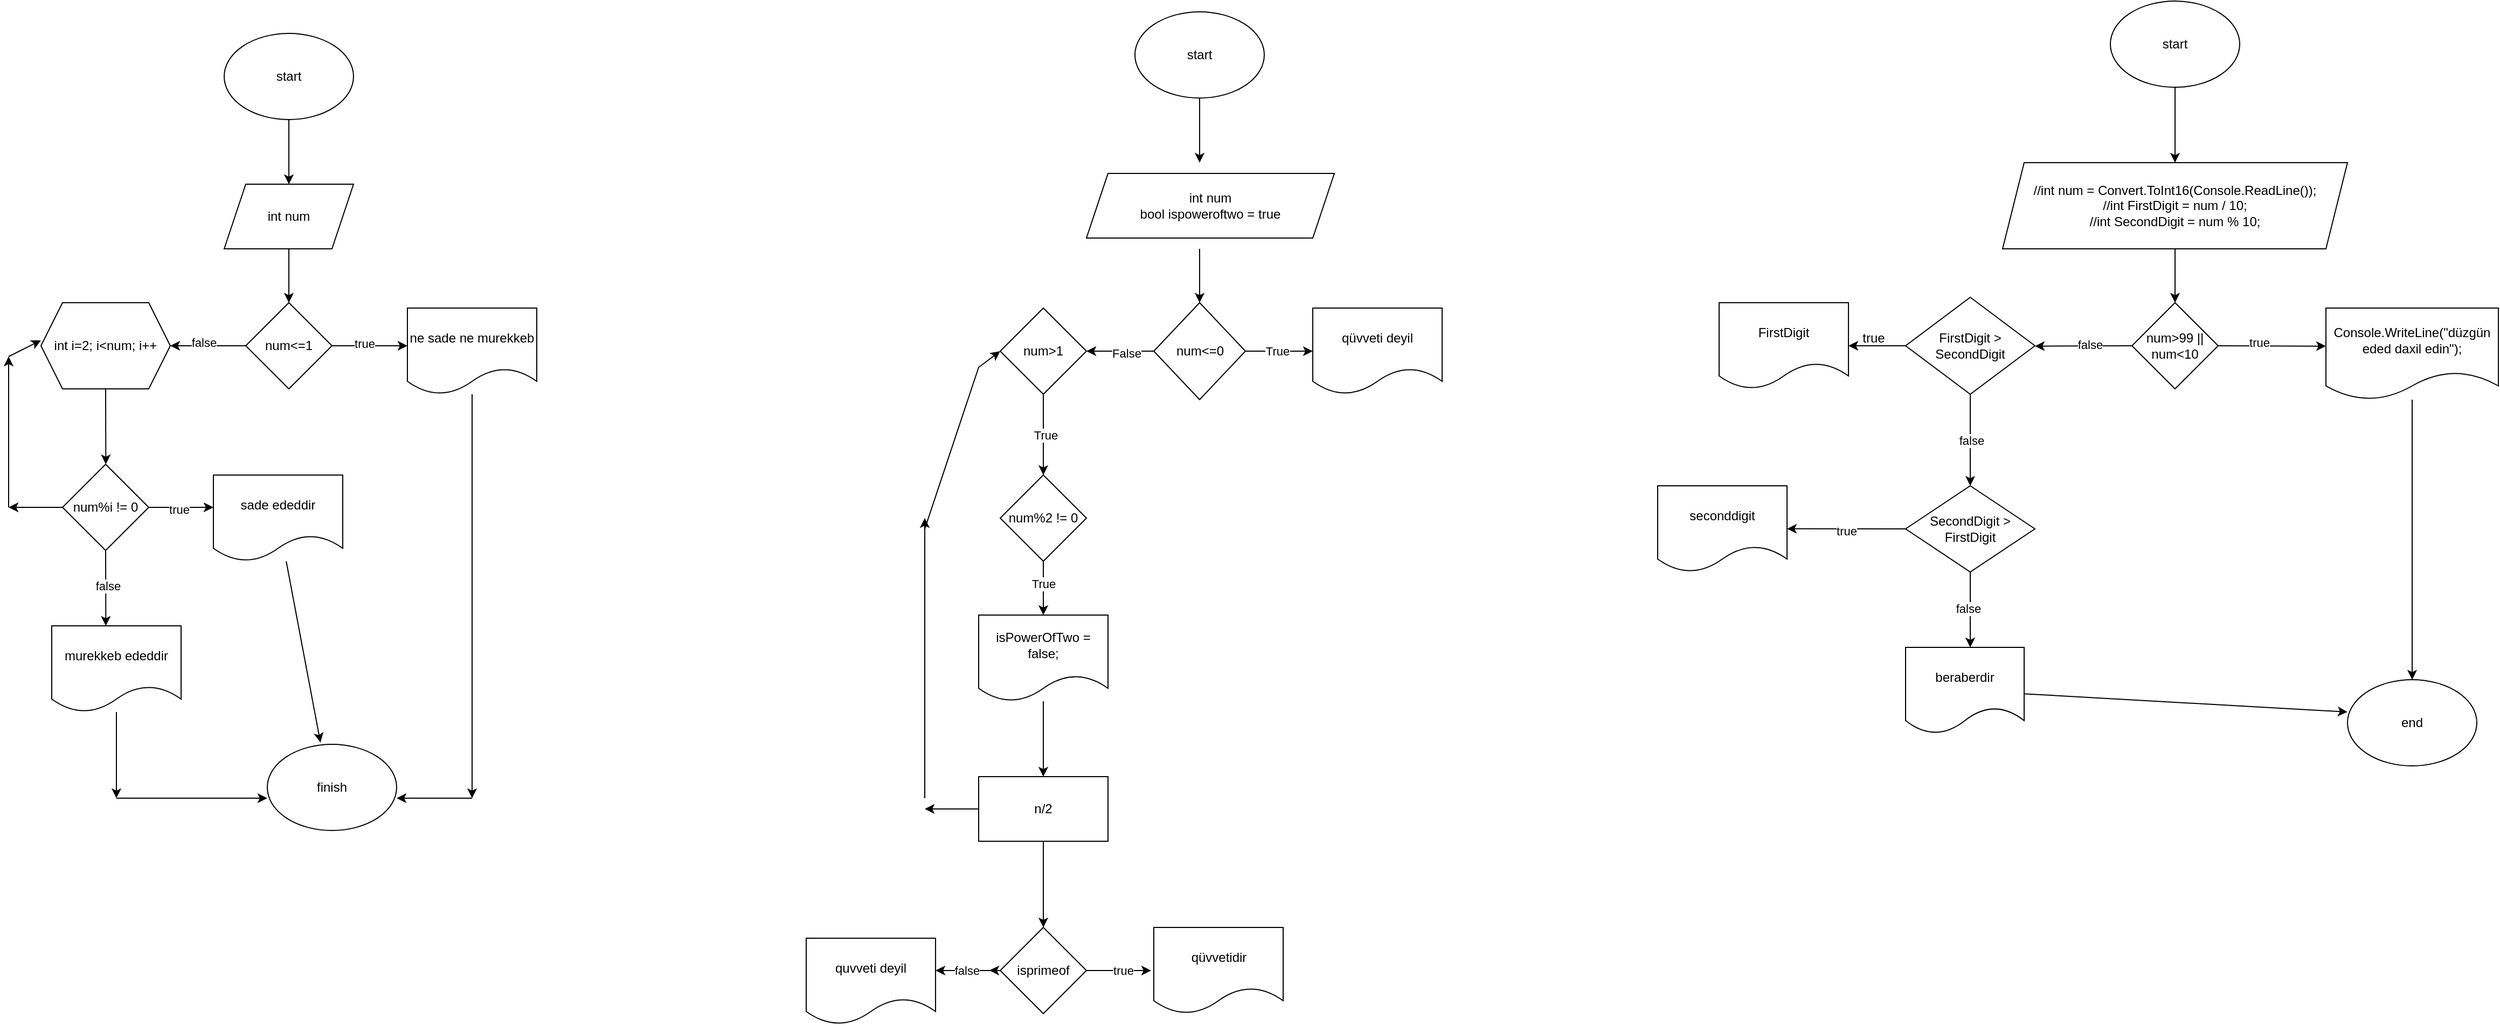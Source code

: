 <mxfile version="24.7.17">
  <diagram name="Sayfa -1" id="pEmAGCNdmHjnGGRYUrAR">
    <mxGraphModel dx="2736" dy="1013" grid="1" gridSize="10" guides="1" tooltips="1" connect="1" arrows="1" fold="1" page="1" pageScale="1" pageWidth="827" pageHeight="1169" math="0" shadow="0">
      <root>
        <mxCell id="0" />
        <mxCell id="1" parent="0" />
        <mxCell id="g9a9p5KyALhsiFFAaAvJ-4" style="edgeStyle=none;rounded=0;orthogonalLoop=1;jettySize=auto;html=1;entryX=0.5;entryY=0;entryDx=0;entryDy=0;" parent="1" edge="1">
          <mxGeometry relative="1" as="geometry">
            <mxPoint x="345" y="150" as="sourcePoint" />
            <mxPoint x="345" y="210" as="targetPoint" />
          </mxGeometry>
        </mxCell>
        <mxCell id="g9a9p5KyALhsiFFAaAvJ-6" style="edgeStyle=none;rounded=0;orthogonalLoop=1;jettySize=auto;html=1;entryX=0.5;entryY=0;entryDx=0;entryDy=0;" parent="1" edge="1">
          <mxGeometry relative="1" as="geometry">
            <mxPoint x="345" y="290" as="sourcePoint" />
            <mxPoint x="345" y="340.0" as="targetPoint" />
          </mxGeometry>
        </mxCell>
        <mxCell id="g9a9p5KyALhsiFFAaAvJ-7" value="int num&lt;div&gt;bool ispoweroftwo = true&lt;/div&gt;" style="shape=parallelogram;perimeter=parallelogramPerimeter;whiteSpace=wrap;html=1;fixedSize=1;" parent="1" vertex="1">
          <mxGeometry x="240" y="220" width="230" height="60" as="geometry" />
        </mxCell>
        <mxCell id="g9a9p5KyALhsiFFAaAvJ-9" value="start" style="ellipse;whiteSpace=wrap;html=1;" parent="1" vertex="1">
          <mxGeometry x="285" y="70" width="120" height="80" as="geometry" />
        </mxCell>
        <mxCell id="g9a9p5KyALhsiFFAaAvJ-11" style="edgeStyle=none;rounded=0;orthogonalLoop=1;jettySize=auto;html=1;" parent="1" source="g9a9p5KyALhsiFFAaAvJ-10" edge="1">
          <mxGeometry relative="1" as="geometry">
            <mxPoint x="240.0" y="385.0" as="targetPoint" />
          </mxGeometry>
        </mxCell>
        <mxCell id="g9a9p5KyALhsiFFAaAvJ-16" value="False" style="edgeLabel;html=1;align=center;verticalAlign=middle;resizable=0;points=[];" parent="g9a9p5KyALhsiFFAaAvJ-11" vertex="1" connectable="0">
          <mxGeometry x="-0.179" y="2" relative="1" as="geometry">
            <mxPoint as="offset" />
          </mxGeometry>
        </mxCell>
        <mxCell id="g9a9p5KyALhsiFFAaAvJ-12" style="edgeStyle=none;rounded=0;orthogonalLoop=1;jettySize=auto;html=1;" parent="1" source="g9a9p5KyALhsiFFAaAvJ-10" edge="1">
          <mxGeometry relative="1" as="geometry">
            <mxPoint x="450" y="385" as="targetPoint" />
          </mxGeometry>
        </mxCell>
        <mxCell id="g9a9p5KyALhsiFFAaAvJ-14" value="True" style="edgeLabel;html=1;align=center;verticalAlign=middle;resizable=0;points=[];" parent="g9a9p5KyALhsiFFAaAvJ-12" vertex="1" connectable="0">
          <mxGeometry x="-0.051" relative="1" as="geometry">
            <mxPoint as="offset" />
          </mxGeometry>
        </mxCell>
        <mxCell id="g9a9p5KyALhsiFFAaAvJ-10" value="num&amp;lt;=0" style="rhombus;whiteSpace=wrap;html=1;" parent="1" vertex="1">
          <mxGeometry x="302.5" y="340" width="85" height="90" as="geometry" />
        </mxCell>
        <mxCell id="g9a9p5KyALhsiFFAaAvJ-17" value="qüvveti deyil" style="shape=document;whiteSpace=wrap;html=1;boundedLbl=1;" parent="1" vertex="1">
          <mxGeometry x="450" y="345" width="120" height="80" as="geometry" />
        </mxCell>
        <mxCell id="g9a9p5KyALhsiFFAaAvJ-19" style="edgeStyle=none;rounded=0;orthogonalLoop=1;jettySize=auto;html=1;" parent="1" source="g9a9p5KyALhsiFFAaAvJ-18" edge="1">
          <mxGeometry relative="1" as="geometry">
            <mxPoint x="200.0" y="500.0" as="targetPoint" />
          </mxGeometry>
        </mxCell>
        <mxCell id="g9a9p5KyALhsiFFAaAvJ-20" value="True" style="edgeLabel;html=1;align=center;verticalAlign=middle;resizable=0;points=[];" parent="g9a9p5KyALhsiFFAaAvJ-19" vertex="1" connectable="0">
          <mxGeometry x="0.009" y="2" relative="1" as="geometry">
            <mxPoint as="offset" />
          </mxGeometry>
        </mxCell>
        <mxCell id="g9a9p5KyALhsiFFAaAvJ-18" value="num&amp;gt;1" style="rhombus;whiteSpace=wrap;html=1;" parent="1" vertex="1">
          <mxGeometry x="160" y="345" width="80" height="80" as="geometry" />
        </mxCell>
        <mxCell id="g9a9p5KyALhsiFFAaAvJ-22" style="edgeStyle=none;rounded=0;orthogonalLoop=1;jettySize=auto;html=1;" parent="1" source="g9a9p5KyALhsiFFAaAvJ-21" edge="1">
          <mxGeometry relative="1" as="geometry">
            <mxPoint x="200.0" y="630" as="targetPoint" />
          </mxGeometry>
        </mxCell>
        <mxCell id="g9a9p5KyALhsiFFAaAvJ-23" value="True" style="edgeLabel;html=1;align=center;verticalAlign=middle;resizable=0;points=[];" parent="g9a9p5KyALhsiFFAaAvJ-22" vertex="1" connectable="0">
          <mxGeometry x="-0.177" relative="1" as="geometry">
            <mxPoint as="offset" />
          </mxGeometry>
        </mxCell>
        <mxCell id="g9a9p5KyALhsiFFAaAvJ-21" value="num%2 != 0" style="rhombus;whiteSpace=wrap;html=1;" parent="1" vertex="1">
          <mxGeometry x="160" y="500" width="80" height="80" as="geometry" />
        </mxCell>
        <mxCell id="g9a9p5KyALhsiFFAaAvJ-25" style="edgeStyle=none;rounded=0;orthogonalLoop=1;jettySize=auto;html=1;" parent="1" source="g9a9p5KyALhsiFFAaAvJ-24" edge="1">
          <mxGeometry relative="1" as="geometry">
            <mxPoint x="200.0" y="780" as="targetPoint" />
          </mxGeometry>
        </mxCell>
        <mxCell id="g9a9p5KyALhsiFFAaAvJ-24" value="isPowerOfTwo = false;" style="shape=document;whiteSpace=wrap;html=1;boundedLbl=1;" parent="1" vertex="1">
          <mxGeometry x="140" y="630" width="120" height="80" as="geometry" />
        </mxCell>
        <mxCell id="g9a9p5KyALhsiFFAaAvJ-28" style="edgeStyle=none;rounded=0;orthogonalLoop=1;jettySize=auto;html=1;exitX=0.5;exitY=1;exitDx=0;exitDy=0;" parent="1" source="g9a9p5KyALhsiFFAaAvJ-27" edge="1">
          <mxGeometry relative="1" as="geometry">
            <mxPoint x="200.0" y="920" as="targetPoint" />
          </mxGeometry>
        </mxCell>
        <mxCell id="g9a9p5KyALhsiFFAaAvJ-47" style="edgeStyle=none;rounded=0;orthogonalLoop=1;jettySize=auto;html=1;exitX=0;exitY=0.5;exitDx=0;exitDy=0;" parent="1" source="g9a9p5KyALhsiFFAaAvJ-27" edge="1">
          <mxGeometry relative="1" as="geometry">
            <mxPoint x="90" y="810" as="targetPoint" />
          </mxGeometry>
        </mxCell>
        <mxCell id="g9a9p5KyALhsiFFAaAvJ-27" value="n/2" style="rounded=0;whiteSpace=wrap;html=1;" parent="1" vertex="1">
          <mxGeometry x="140" y="780" width="120" height="60" as="geometry" />
        </mxCell>
        <mxCell id="g9a9p5KyALhsiFFAaAvJ-30" style="edgeStyle=none;rounded=0;orthogonalLoop=1;jettySize=auto;html=1;" parent="1" source="g9a9p5KyALhsiFFAaAvJ-29" edge="1">
          <mxGeometry relative="1" as="geometry">
            <mxPoint x="300" y="960" as="targetPoint" />
          </mxGeometry>
        </mxCell>
        <mxCell id="g9a9p5KyALhsiFFAaAvJ-31" value="true" style="edgeLabel;html=1;align=center;verticalAlign=middle;resizable=0;points=[];" parent="g9a9p5KyALhsiFFAaAvJ-30" vertex="1" connectable="0">
          <mxGeometry x="0.133" relative="1" as="geometry">
            <mxPoint as="offset" />
          </mxGeometry>
        </mxCell>
        <mxCell id="g9a9p5KyALhsiFFAaAvJ-33" style="edgeStyle=none;rounded=0;orthogonalLoop=1;jettySize=auto;html=1;exitX=0;exitY=0.5;exitDx=0;exitDy=0;" parent="1" source="g9a9p5KyALhsiFFAaAvJ-29" edge="1">
          <mxGeometry relative="1" as="geometry">
            <mxPoint x="150.0" y="959.857" as="targetPoint" />
          </mxGeometry>
        </mxCell>
        <mxCell id="g9a9p5KyALhsiFFAaAvJ-34" style="edgeStyle=none;rounded=0;orthogonalLoop=1;jettySize=auto;html=1;" parent="1" source="g9a9p5KyALhsiFFAaAvJ-29" edge="1">
          <mxGeometry relative="1" as="geometry">
            <mxPoint x="100" y="960" as="targetPoint" />
          </mxGeometry>
        </mxCell>
        <mxCell id="g9a9p5KyALhsiFFAaAvJ-35" value="false" style="edgeLabel;html=1;align=center;verticalAlign=middle;resizable=0;points=[];" parent="g9a9p5KyALhsiFFAaAvJ-34" vertex="1" connectable="0">
          <mxGeometry x="0.057" relative="1" as="geometry">
            <mxPoint as="offset" />
          </mxGeometry>
        </mxCell>
        <mxCell id="g9a9p5KyALhsiFFAaAvJ-29" value="isprimeof" style="rhombus;whiteSpace=wrap;html=1;" parent="1" vertex="1">
          <mxGeometry x="160" y="920" width="80" height="80" as="geometry" />
        </mxCell>
        <mxCell id="g9a9p5KyALhsiFFAaAvJ-32" value="qüvvetidir" style="shape=document;whiteSpace=wrap;html=1;boundedLbl=1;" parent="1" vertex="1">
          <mxGeometry x="302.5" y="920" width="120" height="80" as="geometry" />
        </mxCell>
        <mxCell id="g9a9p5KyALhsiFFAaAvJ-36" value="quvveti deyil" style="shape=document;whiteSpace=wrap;html=1;boundedLbl=1;" parent="1" vertex="1">
          <mxGeometry x="-20" y="930" width="120" height="80" as="geometry" />
        </mxCell>
        <mxCell id="g9a9p5KyALhsiFFAaAvJ-49" value="" style="endArrow=classic;html=1;rounded=0;" parent="1" edge="1">
          <mxGeometry width="50" height="50" relative="1" as="geometry">
            <mxPoint x="90" y="800" as="sourcePoint" />
            <mxPoint x="90" y="540" as="targetPoint" />
          </mxGeometry>
        </mxCell>
        <mxCell id="g9a9p5KyALhsiFFAaAvJ-50" value="" style="endArrow=classic;html=1;rounded=0;entryX=0;entryY=0.5;entryDx=0;entryDy=0;" parent="1" target="g9a9p5KyALhsiFFAaAvJ-18" edge="1">
          <mxGeometry width="50" height="50" relative="1" as="geometry">
            <mxPoint x="90" y="550" as="sourcePoint" />
            <mxPoint x="140" y="500" as="targetPoint" />
            <Array as="points">
              <mxPoint x="140" y="400" />
            </Array>
          </mxGeometry>
        </mxCell>
        <mxCell id="g9a9p5KyALhsiFFAaAvJ-52" style="edgeStyle=none;rounded=0;orthogonalLoop=1;jettySize=auto;html=1;" parent="1" source="g9a9p5KyALhsiFFAaAvJ-51" edge="1">
          <mxGeometry relative="1" as="geometry">
            <mxPoint x="-500" y="230" as="targetPoint" />
          </mxGeometry>
        </mxCell>
        <mxCell id="g9a9p5KyALhsiFFAaAvJ-51" value="start" style="ellipse;whiteSpace=wrap;html=1;" parent="1" vertex="1">
          <mxGeometry x="-560" y="90" width="120" height="80" as="geometry" />
        </mxCell>
        <mxCell id="g9a9p5KyALhsiFFAaAvJ-54" style="edgeStyle=none;rounded=0;orthogonalLoop=1;jettySize=auto;html=1;" parent="1" source="g9a9p5KyALhsiFFAaAvJ-53" edge="1">
          <mxGeometry relative="1" as="geometry">
            <mxPoint x="-500" y="340" as="targetPoint" />
          </mxGeometry>
        </mxCell>
        <mxCell id="g9a9p5KyALhsiFFAaAvJ-53" value="int num" style="shape=parallelogram;perimeter=parallelogramPerimeter;whiteSpace=wrap;html=1;fixedSize=1;" parent="1" vertex="1">
          <mxGeometry x="-560" y="230" width="120" height="60" as="geometry" />
        </mxCell>
        <mxCell id="g9a9p5KyALhsiFFAaAvJ-56" style="edgeStyle=none;rounded=0;orthogonalLoop=1;jettySize=auto;html=1;exitX=1;exitY=0.5;exitDx=0;exitDy=0;" parent="1" source="g9a9p5KyALhsiFFAaAvJ-55" edge="1">
          <mxGeometry relative="1" as="geometry">
            <mxPoint x="-390" y="380" as="targetPoint" />
          </mxGeometry>
        </mxCell>
        <mxCell id="g9a9p5KyALhsiFFAaAvJ-57" value="true" style="edgeLabel;html=1;align=center;verticalAlign=middle;resizable=0;points=[];" parent="g9a9p5KyALhsiFFAaAvJ-56" vertex="1" connectable="0">
          <mxGeometry x="-0.148" y="2" relative="1" as="geometry">
            <mxPoint as="offset" />
          </mxGeometry>
        </mxCell>
        <mxCell id="g9a9p5KyALhsiFFAaAvJ-59" style="edgeStyle=none;rounded=0;orthogonalLoop=1;jettySize=auto;html=1;" parent="1" source="g9a9p5KyALhsiFFAaAvJ-55" edge="1">
          <mxGeometry relative="1" as="geometry">
            <mxPoint x="-610" y="380" as="targetPoint" />
          </mxGeometry>
        </mxCell>
        <mxCell id="g9a9p5KyALhsiFFAaAvJ-60" value="false" style="edgeLabel;html=1;align=center;verticalAlign=middle;resizable=0;points=[];" parent="g9a9p5KyALhsiFFAaAvJ-59" vertex="1" connectable="0">
          <mxGeometry x="0.121" y="-3" relative="1" as="geometry">
            <mxPoint as="offset" />
          </mxGeometry>
        </mxCell>
        <mxCell id="g9a9p5KyALhsiFFAaAvJ-55" value="num&amp;lt;=1" style="rhombus;whiteSpace=wrap;html=1;" parent="1" vertex="1">
          <mxGeometry x="-540" y="340" width="80" height="80" as="geometry" />
        </mxCell>
        <mxCell id="g9a9p5KyALhsiFFAaAvJ-71" style="rounded=0;orthogonalLoop=1;jettySize=auto;html=1;" parent="1" source="g9a9p5KyALhsiFFAaAvJ-58" edge="1">
          <mxGeometry relative="1" as="geometry">
            <mxPoint x="-330" y="800" as="targetPoint" />
          </mxGeometry>
        </mxCell>
        <mxCell id="g9a9p5KyALhsiFFAaAvJ-58" value="ne sade ne murekkeb" style="shape=document;whiteSpace=wrap;html=1;boundedLbl=1;" parent="1" vertex="1">
          <mxGeometry x="-390" y="345" width="120" height="80" as="geometry" />
        </mxCell>
        <mxCell id="g9a9p5KyALhsiFFAaAvJ-63" style="edgeStyle=none;rounded=0;orthogonalLoop=1;jettySize=auto;html=1;exitX=0.5;exitY=1;exitDx=0;exitDy=0;" parent="1" source="g9a9p5KyALhsiFFAaAvJ-62" edge="1">
          <mxGeometry relative="1" as="geometry">
            <mxPoint x="-669.806" y="490" as="targetPoint" />
          </mxGeometry>
        </mxCell>
        <mxCell id="g9a9p5KyALhsiFFAaAvJ-62" value="int i=2; i&amp;lt;num; i++" style="shape=hexagon;perimeter=hexagonPerimeter2;whiteSpace=wrap;html=1;fixedSize=1;" parent="1" vertex="1">
          <mxGeometry x="-730" y="340" width="120" height="80" as="geometry" />
        </mxCell>
        <mxCell id="g9a9p5KyALhsiFFAaAvJ-65" style="edgeStyle=none;rounded=0;orthogonalLoop=1;jettySize=auto;html=1;exitX=1;exitY=0.5;exitDx=0;exitDy=0;" parent="1" source="g9a9p5KyALhsiFFAaAvJ-64" edge="1">
          <mxGeometry relative="1" as="geometry">
            <mxPoint x="-570" y="530.032" as="targetPoint" />
          </mxGeometry>
        </mxCell>
        <mxCell id="g9a9p5KyALhsiFFAaAvJ-66" value="true" style="edgeLabel;html=1;align=center;verticalAlign=middle;resizable=0;points=[];" parent="g9a9p5KyALhsiFFAaAvJ-65" vertex="1" connectable="0">
          <mxGeometry x="-0.09" y="-2" relative="1" as="geometry">
            <mxPoint as="offset" />
          </mxGeometry>
        </mxCell>
        <mxCell id="g9a9p5KyALhsiFFAaAvJ-67" style="edgeStyle=none;rounded=0;orthogonalLoop=1;jettySize=auto;html=1;exitX=0.5;exitY=1;exitDx=0;exitDy=0;" parent="1" source="g9a9p5KyALhsiFFAaAvJ-64" edge="1">
          <mxGeometry relative="1" as="geometry">
            <mxPoint x="-669.806" y="640" as="targetPoint" />
          </mxGeometry>
        </mxCell>
        <mxCell id="g9a9p5KyALhsiFFAaAvJ-68" value="false" style="edgeLabel;html=1;align=center;verticalAlign=middle;resizable=0;points=[];" parent="g9a9p5KyALhsiFFAaAvJ-67" vertex="1" connectable="0">
          <mxGeometry x="-0.062" y="2" relative="1" as="geometry">
            <mxPoint as="offset" />
          </mxGeometry>
        </mxCell>
        <mxCell id="g9a9p5KyALhsiFFAaAvJ-79" style="rounded=0;orthogonalLoop=1;jettySize=auto;html=1;" parent="1" source="g9a9p5KyALhsiFFAaAvJ-64" edge="1">
          <mxGeometry relative="1" as="geometry">
            <mxPoint x="-760" y="530" as="targetPoint" />
          </mxGeometry>
        </mxCell>
        <mxCell id="g9a9p5KyALhsiFFAaAvJ-64" value="num%i != 0" style="rhombus;whiteSpace=wrap;html=1;" parent="1" vertex="1">
          <mxGeometry x="-710" y="490" width="80" height="80" as="geometry" />
        </mxCell>
        <mxCell id="g9a9p5KyALhsiFFAaAvJ-69" value="sade ededdir" style="shape=document;whiteSpace=wrap;html=1;boundedLbl=1;" parent="1" vertex="1">
          <mxGeometry x="-570" y="500" width="120" height="80" as="geometry" />
        </mxCell>
        <mxCell id="g9a9p5KyALhsiFFAaAvJ-72" style="edgeStyle=none;rounded=0;orthogonalLoop=1;jettySize=auto;html=1;" parent="1" source="g9a9p5KyALhsiFFAaAvJ-70" edge="1">
          <mxGeometry relative="1" as="geometry">
            <mxPoint x="-660" y="800" as="targetPoint" />
          </mxGeometry>
        </mxCell>
        <mxCell id="g9a9p5KyALhsiFFAaAvJ-70" value="murekkeb ededdir" style="shape=document;whiteSpace=wrap;html=1;boundedLbl=1;" parent="1" vertex="1">
          <mxGeometry x="-720" y="640" width="120" height="80" as="geometry" />
        </mxCell>
        <mxCell id="g9a9p5KyALhsiFFAaAvJ-74" value="" style="endArrow=classic;html=1;rounded=0;" parent="1" edge="1">
          <mxGeometry width="50" height="50" relative="1" as="geometry">
            <mxPoint x="-660" y="800" as="sourcePoint" />
            <mxPoint x="-520" y="800" as="targetPoint" />
          </mxGeometry>
        </mxCell>
        <mxCell id="g9a9p5KyALhsiFFAaAvJ-76" value="" style="endArrow=classic;html=1;rounded=0;" parent="1" edge="1">
          <mxGeometry width="50" height="50" relative="1" as="geometry">
            <mxPoint x="-330" y="800" as="sourcePoint" />
            <mxPoint x="-400" y="800" as="targetPoint" />
          </mxGeometry>
        </mxCell>
        <mxCell id="g9a9p5KyALhsiFFAaAvJ-77" value="finish" style="ellipse;whiteSpace=wrap;html=1;" parent="1" vertex="1">
          <mxGeometry x="-520" y="750" width="120" height="80" as="geometry" />
        </mxCell>
        <mxCell id="g9a9p5KyALhsiFFAaAvJ-78" style="edgeStyle=none;rounded=0;orthogonalLoop=1;jettySize=auto;html=1;entryX=0.411;entryY=-0.021;entryDx=0;entryDy=0;entryPerimeter=0;" parent="1" source="g9a9p5KyALhsiFFAaAvJ-69" target="g9a9p5KyALhsiFFAaAvJ-77" edge="1">
          <mxGeometry relative="1" as="geometry" />
        </mxCell>
        <mxCell id="g9a9p5KyALhsiFFAaAvJ-80" value="" style="endArrow=classic;html=1;rounded=0;" parent="1" edge="1">
          <mxGeometry width="50" height="50" relative="1" as="geometry">
            <mxPoint x="-760" y="530" as="sourcePoint" />
            <mxPoint x="-760" y="390" as="targetPoint" />
          </mxGeometry>
        </mxCell>
        <mxCell id="g9a9p5KyALhsiFFAaAvJ-81" value="" style="endArrow=classic;html=1;rounded=0;" parent="1" edge="1">
          <mxGeometry width="50" height="50" relative="1" as="geometry">
            <mxPoint x="-760" y="390" as="sourcePoint" />
            <mxPoint x="-730" y="375" as="targetPoint" />
          </mxGeometry>
        </mxCell>
        <mxCell id="HWrZVzWdm_IA51EZndLw-2" style="edgeStyle=none;rounded=0;orthogonalLoop=1;jettySize=auto;html=1;" edge="1" parent="1" source="HWrZVzWdm_IA51EZndLw-1">
          <mxGeometry relative="1" as="geometry">
            <mxPoint x="1250" y="210" as="targetPoint" />
          </mxGeometry>
        </mxCell>
        <mxCell id="HWrZVzWdm_IA51EZndLw-1" value="start" style="ellipse;whiteSpace=wrap;html=1;" vertex="1" parent="1">
          <mxGeometry x="1190" y="60" width="120" height="80" as="geometry" />
        </mxCell>
        <mxCell id="HWrZVzWdm_IA51EZndLw-5" style="edgeStyle=none;rounded=0;orthogonalLoop=1;jettySize=auto;html=1;exitX=0.5;exitY=1;exitDx=0;exitDy=0;entryX=0.5;entryY=0;entryDx=0;entryDy=0;" edge="1" parent="1" source="HWrZVzWdm_IA51EZndLw-3" target="HWrZVzWdm_IA51EZndLw-4">
          <mxGeometry relative="1" as="geometry" />
        </mxCell>
        <mxCell id="HWrZVzWdm_IA51EZndLw-3" value="&lt;div&gt;//int num = Convert.ToInt16(Console.ReadLine());&lt;/div&gt;&lt;div&gt;//int FirstDigit = num / 10;&lt;/div&gt;&lt;div&gt;//int SecondDigit = num % 10;&lt;/div&gt;" style="shape=parallelogram;perimeter=parallelogramPerimeter;whiteSpace=wrap;html=1;fixedSize=1;" vertex="1" parent="1">
          <mxGeometry x="1090" y="210" width="320" height="80" as="geometry" />
        </mxCell>
        <mxCell id="HWrZVzWdm_IA51EZndLw-6" style="edgeStyle=none;rounded=0;orthogonalLoop=1;jettySize=auto;html=1;exitX=0;exitY=0.5;exitDx=0;exitDy=0;" edge="1" parent="1" source="HWrZVzWdm_IA51EZndLw-4">
          <mxGeometry relative="1" as="geometry">
            <mxPoint x="1120" y="380.348" as="targetPoint" />
          </mxGeometry>
        </mxCell>
        <mxCell id="HWrZVzWdm_IA51EZndLw-8" value="false" style="edgeLabel;html=1;align=center;verticalAlign=middle;resizable=0;points=[];" vertex="1" connectable="0" parent="HWrZVzWdm_IA51EZndLw-6">
          <mxGeometry x="-0.125" y="-1" relative="1" as="geometry">
            <mxPoint as="offset" />
          </mxGeometry>
        </mxCell>
        <mxCell id="HWrZVzWdm_IA51EZndLw-7" style="edgeStyle=none;rounded=0;orthogonalLoop=1;jettySize=auto;html=1;exitX=1;exitY=0.5;exitDx=0;exitDy=0;" edge="1" parent="1" source="HWrZVzWdm_IA51EZndLw-4">
          <mxGeometry relative="1" as="geometry">
            <mxPoint x="1390" y="380.348" as="targetPoint" />
          </mxGeometry>
        </mxCell>
        <mxCell id="HWrZVzWdm_IA51EZndLw-9" value="true" style="edgeLabel;html=1;align=center;verticalAlign=middle;resizable=0;points=[];" vertex="1" connectable="0" parent="HWrZVzWdm_IA51EZndLw-7">
          <mxGeometry x="-0.24" y="3" relative="1" as="geometry">
            <mxPoint as="offset" />
          </mxGeometry>
        </mxCell>
        <mxCell id="HWrZVzWdm_IA51EZndLw-4" value="num&gt;99 || num&lt;10" style="rhombus;whiteSpace=wrap;html=1;" vertex="1" parent="1">
          <mxGeometry x="1210" y="340" width="80" height="80" as="geometry" />
        </mxCell>
        <mxCell id="HWrZVzWdm_IA51EZndLw-25" style="edgeStyle=none;rounded=0;orthogonalLoop=1;jettySize=auto;html=1;" edge="1" parent="1" source="HWrZVzWdm_IA51EZndLw-11">
          <mxGeometry relative="1" as="geometry">
            <mxPoint x="1470" y="690" as="targetPoint" />
          </mxGeometry>
        </mxCell>
        <mxCell id="HWrZVzWdm_IA51EZndLw-11" value="Console.WriteLine(&quot;düzgün eded daxil edin&quot;);" style="shape=document;whiteSpace=wrap;html=1;boundedLbl=1;" vertex="1" parent="1">
          <mxGeometry x="1390" y="345" width="160" height="85" as="geometry" />
        </mxCell>
        <mxCell id="HWrZVzWdm_IA51EZndLw-14" style="edgeStyle=none;rounded=0;orthogonalLoop=1;jettySize=auto;html=1;exitX=0;exitY=0.5;exitDx=0;exitDy=0;entryX=1;entryY=0.5;entryDx=0;entryDy=0;" edge="1" parent="1" source="HWrZVzWdm_IA51EZndLw-12" target="HWrZVzWdm_IA51EZndLw-13">
          <mxGeometry relative="1" as="geometry" />
        </mxCell>
        <mxCell id="HWrZVzWdm_IA51EZndLw-16" style="edgeStyle=none;rounded=0;orthogonalLoop=1;jettySize=auto;html=1;exitX=0.5;exitY=1;exitDx=0;exitDy=0;" edge="1" parent="1" source="HWrZVzWdm_IA51EZndLw-12">
          <mxGeometry relative="1" as="geometry">
            <mxPoint x="1060" y="510" as="targetPoint" />
          </mxGeometry>
        </mxCell>
        <mxCell id="HWrZVzWdm_IA51EZndLw-17" value="false" style="edgeLabel;html=1;align=center;verticalAlign=middle;resizable=0;points=[];" vertex="1" connectable="0" parent="HWrZVzWdm_IA51EZndLw-16">
          <mxGeometry x="0.008" y="1" relative="1" as="geometry">
            <mxPoint as="offset" />
          </mxGeometry>
        </mxCell>
        <mxCell id="HWrZVzWdm_IA51EZndLw-12" value="FirstDigit &amp;gt; SecondDigit" style="rhombus;whiteSpace=wrap;html=1;" vertex="1" parent="1">
          <mxGeometry x="1000" y="335" width="120" height="90" as="geometry" />
        </mxCell>
        <mxCell id="HWrZVzWdm_IA51EZndLw-13" value="FirstDigit" style="shape=document;whiteSpace=wrap;html=1;boundedLbl=1;" vertex="1" parent="1">
          <mxGeometry x="827" y="340" width="120" height="80" as="geometry" />
        </mxCell>
        <mxCell id="HWrZVzWdm_IA51EZndLw-15" value="true" style="text;html=1;align=center;verticalAlign=middle;resizable=0;points=[];autosize=1;strokeColor=none;fillColor=none;" vertex="1" parent="1">
          <mxGeometry x="950" y="358" width="40" height="30" as="geometry" />
        </mxCell>
        <mxCell id="HWrZVzWdm_IA51EZndLw-19" style="edgeStyle=none;rounded=0;orthogonalLoop=1;jettySize=auto;html=1;exitX=0;exitY=0.5;exitDx=0;exitDy=0;" edge="1" parent="1" source="HWrZVzWdm_IA51EZndLw-18">
          <mxGeometry relative="1" as="geometry">
            <mxPoint x="890" y="549.913" as="targetPoint" />
          </mxGeometry>
        </mxCell>
        <mxCell id="HWrZVzWdm_IA51EZndLw-20" value="true" style="edgeLabel;html=1;align=center;verticalAlign=middle;resizable=0;points=[];" vertex="1" connectable="0" parent="HWrZVzWdm_IA51EZndLw-19">
          <mxGeometry x="0.009" y="2" relative="1" as="geometry">
            <mxPoint as="offset" />
          </mxGeometry>
        </mxCell>
        <mxCell id="HWrZVzWdm_IA51EZndLw-22" style="edgeStyle=none;rounded=0;orthogonalLoop=1;jettySize=auto;html=1;" edge="1" parent="1" source="HWrZVzWdm_IA51EZndLw-18">
          <mxGeometry relative="1" as="geometry">
            <mxPoint x="1060" y="660" as="targetPoint" />
          </mxGeometry>
        </mxCell>
        <mxCell id="HWrZVzWdm_IA51EZndLw-23" value="false" style="edgeLabel;html=1;align=center;verticalAlign=middle;resizable=0;points=[];" vertex="1" connectable="0" parent="HWrZVzWdm_IA51EZndLw-22">
          <mxGeometry x="-0.028" y="-2" relative="1" as="geometry">
            <mxPoint as="offset" />
          </mxGeometry>
        </mxCell>
        <mxCell id="HWrZVzWdm_IA51EZndLw-18" value="SecondDigit &amp;gt; FirstDigit" style="rhombus;whiteSpace=wrap;html=1;" vertex="1" parent="1">
          <mxGeometry x="1000" y="510" width="120" height="80" as="geometry" />
        </mxCell>
        <mxCell id="HWrZVzWdm_IA51EZndLw-21" value="seconddigit" style="shape=document;whiteSpace=wrap;html=1;boundedLbl=1;" vertex="1" parent="1">
          <mxGeometry x="770" y="510" width="120" height="80" as="geometry" />
        </mxCell>
        <mxCell id="HWrZVzWdm_IA51EZndLw-26" style="edgeStyle=none;rounded=0;orthogonalLoop=1;jettySize=auto;html=1;entryX=0;entryY=0.375;entryDx=0;entryDy=0;entryPerimeter=0;" edge="1" parent="1" source="HWrZVzWdm_IA51EZndLw-24" target="HWrZVzWdm_IA51EZndLw-28">
          <mxGeometry relative="1" as="geometry">
            <mxPoint x="1310" y="707.391" as="targetPoint" />
          </mxGeometry>
        </mxCell>
        <mxCell id="HWrZVzWdm_IA51EZndLw-24" value="beraberdir" style="shape=document;whiteSpace=wrap;html=1;boundedLbl=1;" vertex="1" parent="1">
          <mxGeometry x="1000" y="660" width="110" height="80" as="geometry" />
        </mxCell>
        <mxCell id="HWrZVzWdm_IA51EZndLw-28" value="end" style="ellipse;whiteSpace=wrap;html=1;" vertex="1" parent="1">
          <mxGeometry x="1410" y="690" width="120" height="80" as="geometry" />
        </mxCell>
      </root>
    </mxGraphModel>
  </diagram>
</mxfile>
